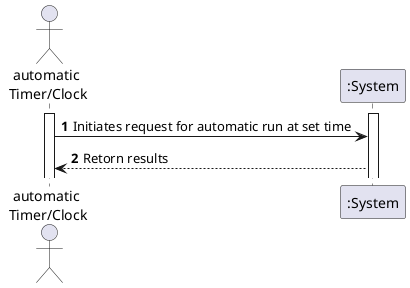 @startuml
'https://plantuml.com/sequence-diagram

autonumber

actor "automatic\n Timer/Clock" as atc

activate ":System"
activate atc
atc -> ":System" : Initiates request for automatic run at set time
atc <-- ":System" : Retorn results



@enduml